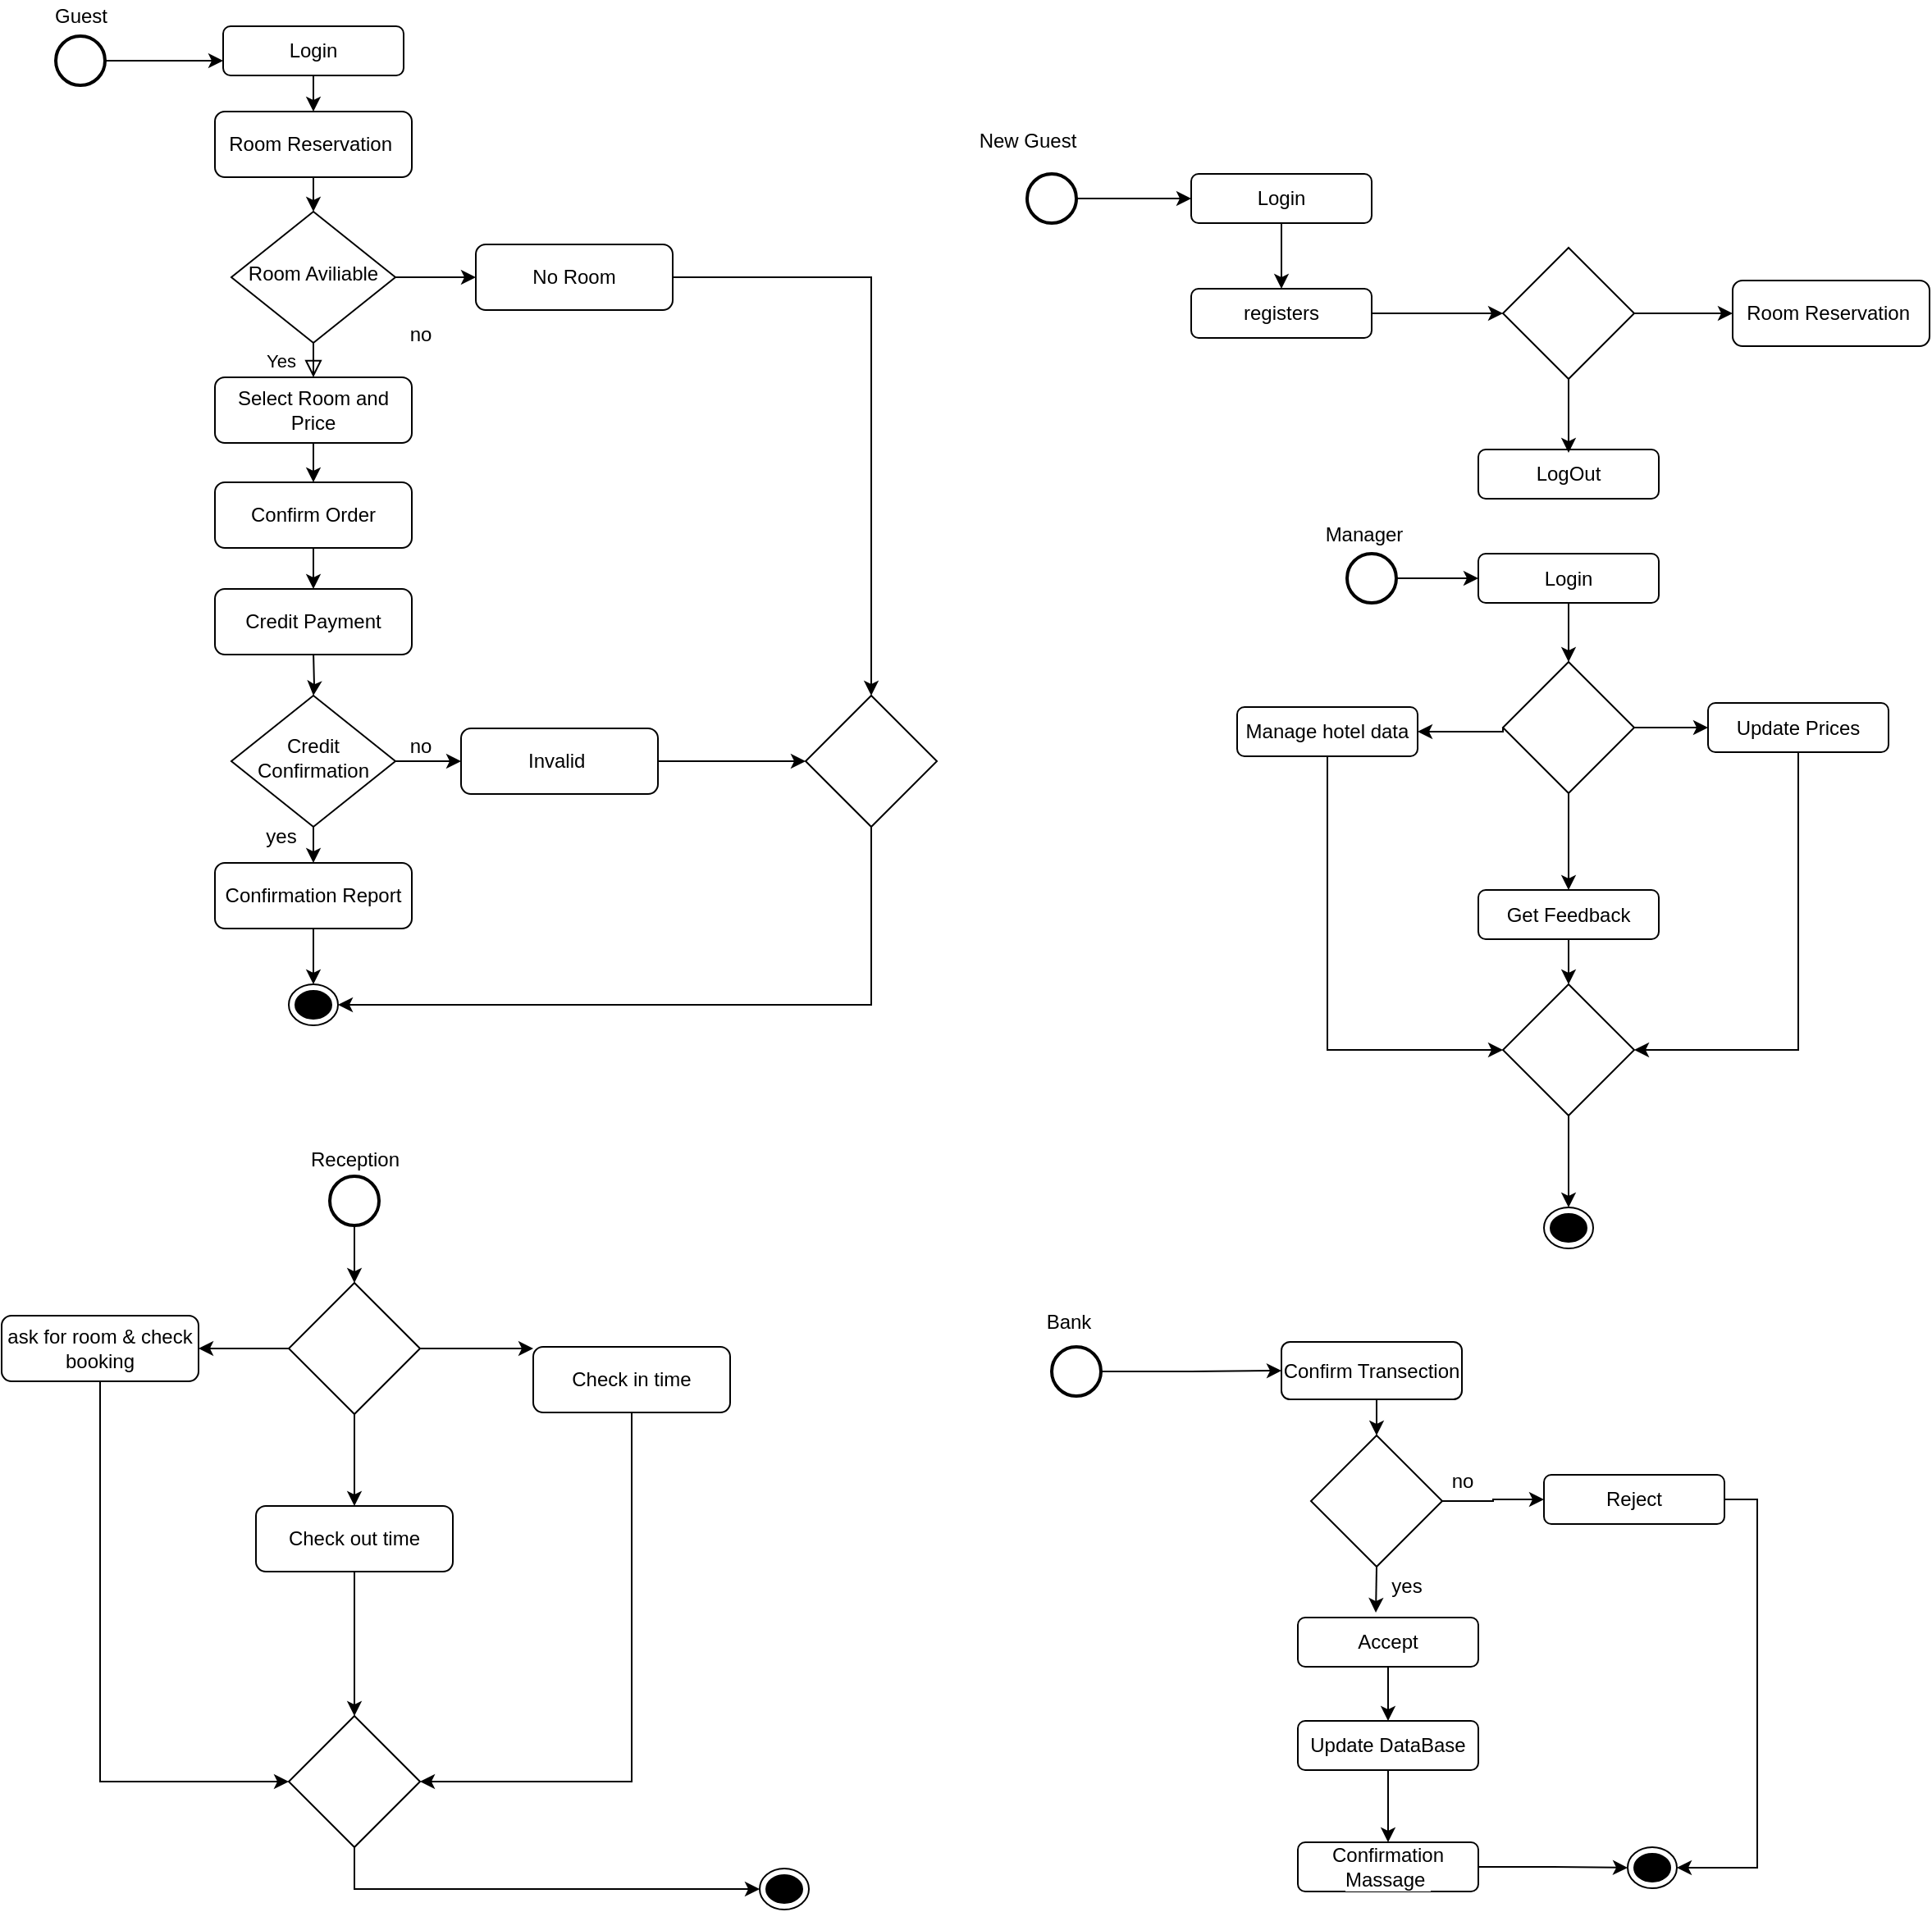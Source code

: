 <mxfile version="16.1.2" type="github">
  <diagram id="C5RBs43oDa-KdzZeNtuy" name="Page-1">
    <mxGraphModel dx="1085" dy="603" grid="1" gridSize="10" guides="1" tooltips="1" connect="1" arrows="1" fold="1" page="1" pageScale="1" pageWidth="827" pageHeight="1169" math="0" shadow="0">
      <root>
        <mxCell id="WIyWlLk6GJQsqaUBKTNV-0" />
        <mxCell id="WIyWlLk6GJQsqaUBKTNV-1" parent="WIyWlLk6GJQsqaUBKTNV-0" />
        <mxCell id="WIyWlLk6GJQsqaUBKTNV-4" value="Yes" style="rounded=0;html=1;jettySize=auto;orthogonalLoop=1;fontSize=11;endArrow=block;endFill=0;endSize=8;strokeWidth=1;shadow=0;labelBackgroundColor=none;edgeStyle=orthogonalEdgeStyle;" parent="WIyWlLk6GJQsqaUBKTNV-1" source="WIyWlLk6GJQsqaUBKTNV-6" target="WIyWlLk6GJQsqaUBKTNV-12" edge="1">
          <mxGeometry y="20" relative="1" as="geometry">
            <mxPoint as="offset" />
            <mxPoint x="220" y="290" as="targetPoint" />
          </mxGeometry>
        </mxCell>
        <mxCell id="gemn2ap4bUZ9MYAWAG_Z-2" style="edgeStyle=orthogonalEdgeStyle;rounded=0;orthogonalLoop=1;jettySize=auto;html=1;exitX=1;exitY=0.5;exitDx=0;exitDy=0;entryX=0;entryY=0.5;entryDx=0;entryDy=0;" parent="WIyWlLk6GJQsqaUBKTNV-1" source="WIyWlLk6GJQsqaUBKTNV-6" target="WIyWlLk6GJQsqaUBKTNV-7" edge="1">
          <mxGeometry relative="1" as="geometry" />
        </mxCell>
        <mxCell id="WIyWlLk6GJQsqaUBKTNV-6" value="Room Aviliable" style="rhombus;whiteSpace=wrap;html=1;shadow=0;fontFamily=Helvetica;fontSize=12;align=center;strokeWidth=1;spacing=6;spacingTop=-4;" parent="WIyWlLk6GJQsqaUBKTNV-1" vertex="1">
          <mxGeometry x="170" y="133" width="100" height="80" as="geometry" />
        </mxCell>
        <mxCell id="CvAbJRFlYa0OxBMG67ab-1" style="edgeStyle=orthogonalEdgeStyle;rounded=0;orthogonalLoop=1;jettySize=auto;html=1;exitX=1;exitY=0.5;exitDx=0;exitDy=0;entryX=0.5;entryY=0;entryDx=0;entryDy=0;" parent="WIyWlLk6GJQsqaUBKTNV-1" source="WIyWlLk6GJQsqaUBKTNV-7" target="CvAbJRFlYa0OxBMG67ab-0" edge="1">
          <mxGeometry relative="1" as="geometry" />
        </mxCell>
        <mxCell id="WIyWlLk6GJQsqaUBKTNV-7" value="No Room" style="rounded=1;whiteSpace=wrap;html=1;fontSize=12;glass=0;strokeWidth=1;shadow=0;" parent="WIyWlLk6GJQsqaUBKTNV-1" vertex="1">
          <mxGeometry x="319" y="153" width="120" height="40" as="geometry" />
        </mxCell>
        <mxCell id="WIyWlLk6GJQsqaUBKTNV-12" value="Select Room and Price" style="rounded=1;whiteSpace=wrap;html=1;fontSize=12;glass=0;strokeWidth=1;shadow=0;" parent="WIyWlLk6GJQsqaUBKTNV-1" vertex="1">
          <mxGeometry x="160" y="234" width="120" height="40" as="geometry" />
        </mxCell>
        <mxCell id="B1jqjsU7qTsS_S_Pzwoj-1" value="" style="ellipse;html=1;shape=endState;fillColor=#000000;strokeColor=#000000;" parent="WIyWlLk6GJQsqaUBKTNV-1" vertex="1">
          <mxGeometry x="205" y="604" width="30" height="25" as="geometry" />
        </mxCell>
        <mxCell id="B1jqjsU7qTsS_S_Pzwoj-24" style="edgeStyle=orthogonalEdgeStyle;rounded=0;orthogonalLoop=1;jettySize=auto;html=1;exitX=1;exitY=0.5;exitDx=0;exitDy=0;exitPerimeter=0;entryX=0;entryY=0.7;entryDx=0;entryDy=0;entryPerimeter=0;" parent="WIyWlLk6GJQsqaUBKTNV-1" source="B1jqjsU7qTsS_S_Pzwoj-2" target="B1jqjsU7qTsS_S_Pzwoj-5" edge="1">
          <mxGeometry relative="1" as="geometry">
            <mxPoint x="160" y="70" as="targetPoint" />
            <Array as="points">
              <mxPoint x="130" y="41" />
              <mxPoint x="130" y="41" />
            </Array>
          </mxGeometry>
        </mxCell>
        <mxCell id="B1jqjsU7qTsS_S_Pzwoj-2" value="" style="strokeWidth=2;html=1;shape=mxgraph.flowchart.start_2;whiteSpace=wrap;" parent="WIyWlLk6GJQsqaUBKTNV-1" vertex="1">
          <mxGeometry x="63" y="26" width="30" height="30" as="geometry" />
        </mxCell>
        <mxCell id="B1jqjsU7qTsS_S_Pzwoj-6" value="" style="edgeStyle=orthogonalEdgeStyle;rounded=0;orthogonalLoop=1;jettySize=auto;html=1;exitX=0.5;exitY=1;exitDx=0;exitDy=0;" parent="WIyWlLk6GJQsqaUBKTNV-1" source="EL7k_82J7arz3J5NXtjP-1" target="WIyWlLk6GJQsqaUBKTNV-6" edge="1">
          <mxGeometry relative="1" as="geometry">
            <mxPoint x="220" y="140" as="sourcePoint" />
          </mxGeometry>
        </mxCell>
        <mxCell id="EL7k_82J7arz3J5NXtjP-2" style="edgeStyle=orthogonalEdgeStyle;rounded=0;orthogonalLoop=1;jettySize=auto;html=1;exitX=0.5;exitY=1;exitDx=0;exitDy=0;entryX=0.5;entryY=0;entryDx=0;entryDy=0;" edge="1" parent="WIyWlLk6GJQsqaUBKTNV-1" source="B1jqjsU7qTsS_S_Pzwoj-5" target="EL7k_82J7arz3J5NXtjP-1">
          <mxGeometry relative="1" as="geometry">
            <mxPoint x="220" y="100" as="targetPoint" />
          </mxGeometry>
        </mxCell>
        <mxCell id="B1jqjsU7qTsS_S_Pzwoj-5" value="Login" style="rounded=1;whiteSpace=wrap;html=1;fontSize=12;glass=0;strokeWidth=1;shadow=0;" parent="WIyWlLk6GJQsqaUBKTNV-1" vertex="1">
          <mxGeometry x="165" y="20" width="110" height="30" as="geometry" />
        </mxCell>
        <mxCell id="B1jqjsU7qTsS_S_Pzwoj-7" value="" style="edgeStyle=orthogonalEdgeStyle;rounded=0;orthogonalLoop=1;jettySize=auto;html=1;exitX=0.5;exitY=1;exitDx=0;exitDy=0;entryX=0.5;entryY=0;entryDx=0;entryDy=0;" parent="WIyWlLk6GJQsqaUBKTNV-1" source="WIyWlLk6GJQsqaUBKTNV-12" target="EL7k_82J7arz3J5NXtjP-3" edge="1">
          <mxGeometry relative="1" as="geometry">
            <mxPoint x="230" y="160" as="sourcePoint" />
            <mxPoint x="220" y="361" as="targetPoint" />
          </mxGeometry>
        </mxCell>
        <mxCell id="B1jqjsU7qTsS_S_Pzwoj-10" style="edgeStyle=orthogonalEdgeStyle;rounded=0;orthogonalLoop=1;jettySize=auto;html=1;exitX=1;exitY=0.5;exitDx=0;exitDy=0;entryX=0;entryY=0.5;entryDx=0;entryDy=0;" parent="WIyWlLk6GJQsqaUBKTNV-1" source="B1jqjsU7qTsS_S_Pzwoj-8" target="B1jqjsU7qTsS_S_Pzwoj-15" edge="1">
          <mxGeometry relative="1" as="geometry">
            <mxPoint x="350" y="500" as="targetPoint" />
          </mxGeometry>
        </mxCell>
        <mxCell id="B1jqjsU7qTsS_S_Pzwoj-12" style="edgeStyle=orthogonalEdgeStyle;rounded=0;orthogonalLoop=1;jettySize=auto;html=1;exitX=0.5;exitY=1;exitDx=0;exitDy=0;entryX=0.5;entryY=0;entryDx=0;entryDy=0;" parent="WIyWlLk6GJQsqaUBKTNV-1" source="B1jqjsU7qTsS_S_Pzwoj-8" target="B1jqjsU7qTsS_S_Pzwoj-17" edge="1">
          <mxGeometry relative="1" as="geometry">
            <mxPoint x="220" y="570" as="targetPoint" />
          </mxGeometry>
        </mxCell>
        <mxCell id="B1jqjsU7qTsS_S_Pzwoj-8" value="Credit Confirmation" style="rhombus;whiteSpace=wrap;html=1;shadow=0;fontFamily=Helvetica;fontSize=12;align=center;strokeWidth=1;spacing=6;spacingTop=-4;" parent="WIyWlLk6GJQsqaUBKTNV-1" vertex="1">
          <mxGeometry x="170" y="428" width="100" height="80" as="geometry" />
        </mxCell>
        <mxCell id="B1jqjsU7qTsS_S_Pzwoj-9" value="" style="edgeStyle=orthogonalEdgeStyle;rounded=0;orthogonalLoop=1;jettySize=auto;html=1;exitX=0.5;exitY=1;exitDx=0;exitDy=0;" parent="WIyWlLk6GJQsqaUBKTNV-1" target="B1jqjsU7qTsS_S_Pzwoj-8" edge="1">
          <mxGeometry relative="1" as="geometry">
            <mxPoint x="220" y="401" as="sourcePoint" />
            <mxPoint x="230" y="400" as="targetPoint" />
          </mxGeometry>
        </mxCell>
        <mxCell id="B1jqjsU7qTsS_S_Pzwoj-13" value="no" style="text;html=1;align=center;verticalAlign=middle;resizable=0;points=[];autosize=1;strokeColor=none;fillColor=none;" parent="WIyWlLk6GJQsqaUBKTNV-1" vertex="1">
          <mxGeometry x="270" y="449" width="30" height="20" as="geometry" />
        </mxCell>
        <mxCell id="CvAbJRFlYa0OxBMG67ab-2" style="edgeStyle=orthogonalEdgeStyle;rounded=0;orthogonalLoop=1;jettySize=auto;html=1;exitX=1;exitY=0.5;exitDx=0;exitDy=0;entryX=0;entryY=0.5;entryDx=0;entryDy=0;" parent="WIyWlLk6GJQsqaUBKTNV-1" source="B1jqjsU7qTsS_S_Pzwoj-15" target="CvAbJRFlYa0OxBMG67ab-0" edge="1">
          <mxGeometry relative="1" as="geometry">
            <mxPoint x="500" y="468" as="targetPoint" />
          </mxGeometry>
        </mxCell>
        <mxCell id="B1jqjsU7qTsS_S_Pzwoj-15" value="Invalid&amp;nbsp;" style="rounded=1;whiteSpace=wrap;html=1;fontSize=12;glass=0;strokeWidth=1;shadow=0;" parent="WIyWlLk6GJQsqaUBKTNV-1" vertex="1">
          <mxGeometry x="310" y="448" width="120" height="40" as="geometry" />
        </mxCell>
        <mxCell id="B1jqjsU7qTsS_S_Pzwoj-16" value="yes" style="text;html=1;align=center;verticalAlign=middle;resizable=0;points=[];autosize=1;strokeColor=none;fillColor=none;" parent="WIyWlLk6GJQsqaUBKTNV-1" vertex="1">
          <mxGeometry x="185" y="504" width="30" height="20" as="geometry" />
        </mxCell>
        <mxCell id="B1jqjsU7qTsS_S_Pzwoj-20" value="" style="edgeStyle=orthogonalEdgeStyle;rounded=0;orthogonalLoop=1;jettySize=auto;html=1;" parent="WIyWlLk6GJQsqaUBKTNV-1" source="B1jqjsU7qTsS_S_Pzwoj-17" target="B1jqjsU7qTsS_S_Pzwoj-1" edge="1">
          <mxGeometry relative="1" as="geometry" />
        </mxCell>
        <mxCell id="B1jqjsU7qTsS_S_Pzwoj-17" value="Confirmation Report" style="rounded=1;whiteSpace=wrap;html=1;fontSize=12;glass=0;strokeWidth=1;shadow=0;" parent="WIyWlLk6GJQsqaUBKTNV-1" vertex="1">
          <mxGeometry x="160" y="530" width="120" height="40" as="geometry" />
        </mxCell>
        <mxCell id="B1jqjsU7qTsS_S_Pzwoj-23" value="no" style="text;html=1;align=center;verticalAlign=middle;resizable=0;points=[];autosize=1;strokeColor=none;fillColor=none;" parent="WIyWlLk6GJQsqaUBKTNV-1" vertex="1">
          <mxGeometry x="270" y="198" width="30" height="20" as="geometry" />
        </mxCell>
        <mxCell id="EL7k_82J7arz3J5NXtjP-0" style="edgeStyle=orthogonalEdgeStyle;rounded=0;orthogonalLoop=1;jettySize=auto;html=1;exitX=0.5;exitY=1;exitDx=0;exitDy=0;entryX=1;entryY=0.5;entryDx=0;entryDy=0;" edge="1" parent="WIyWlLk6GJQsqaUBKTNV-1" source="CvAbJRFlYa0OxBMG67ab-0" target="B1jqjsU7qTsS_S_Pzwoj-1">
          <mxGeometry relative="1" as="geometry" />
        </mxCell>
        <mxCell id="CvAbJRFlYa0OxBMG67ab-0" value="" style="rhombus;whiteSpace=wrap;html=1;" parent="WIyWlLk6GJQsqaUBKTNV-1" vertex="1">
          <mxGeometry x="520" y="428" width="80" height="80" as="geometry" />
        </mxCell>
        <mxCell id="EL7k_82J7arz3J5NXtjP-1" value="Room Reservation&lt;span style=&quot;white-space: pre&quot;&gt; &lt;/span&gt;" style="rounded=1;whiteSpace=wrap;html=1;fontSize=12;glass=0;strokeWidth=1;shadow=0;" vertex="1" parent="WIyWlLk6GJQsqaUBKTNV-1">
          <mxGeometry x="160" y="72" width="120" height="40" as="geometry" />
        </mxCell>
        <mxCell id="EL7k_82J7arz3J5NXtjP-5" style="edgeStyle=orthogonalEdgeStyle;rounded=0;orthogonalLoop=1;jettySize=auto;html=1;exitX=0.5;exitY=1;exitDx=0;exitDy=0;entryX=0.5;entryY=0;entryDx=0;entryDy=0;" edge="1" parent="WIyWlLk6GJQsqaUBKTNV-1" source="EL7k_82J7arz3J5NXtjP-3" target="EL7k_82J7arz3J5NXtjP-4">
          <mxGeometry relative="1" as="geometry" />
        </mxCell>
        <mxCell id="EL7k_82J7arz3J5NXtjP-3" value="&lt;span style=&quot;background-color: rgb(255 , 255 , 255)&quot;&gt;Confirm Order&lt;/span&gt;" style="rounded=1;whiteSpace=wrap;html=1;fontSize=12;glass=0;strokeWidth=1;shadow=0;" vertex="1" parent="WIyWlLk6GJQsqaUBKTNV-1">
          <mxGeometry x="160" y="298" width="120" height="40" as="geometry" />
        </mxCell>
        <mxCell id="EL7k_82J7arz3J5NXtjP-4" value="Credit Payment" style="rounded=1;whiteSpace=wrap;html=1;fontSize=12;glass=0;strokeWidth=1;shadow=0;" vertex="1" parent="WIyWlLk6GJQsqaUBKTNV-1">
          <mxGeometry x="160" y="363" width="120" height="40" as="geometry" />
        </mxCell>
        <mxCell id="EL7k_82J7arz3J5NXtjP-8" style="edgeStyle=orthogonalEdgeStyle;rounded=0;orthogonalLoop=1;jettySize=auto;html=1;exitX=1;exitY=0.5;exitDx=0;exitDy=0;exitPerimeter=0;" edge="1" parent="WIyWlLk6GJQsqaUBKTNV-1" source="EL7k_82J7arz3J5NXtjP-6" target="EL7k_82J7arz3J5NXtjP-7">
          <mxGeometry relative="1" as="geometry" />
        </mxCell>
        <mxCell id="EL7k_82J7arz3J5NXtjP-6" value="" style="strokeWidth=2;html=1;shape=mxgraph.flowchart.start_2;whiteSpace=wrap;" vertex="1" parent="WIyWlLk6GJQsqaUBKTNV-1">
          <mxGeometry x="655" y="110" width="30" height="30" as="geometry" />
        </mxCell>
        <mxCell id="EL7k_82J7arz3J5NXtjP-9" style="edgeStyle=orthogonalEdgeStyle;rounded=0;orthogonalLoop=1;jettySize=auto;html=1;exitX=0.5;exitY=1;exitDx=0;exitDy=0;entryX=0.5;entryY=0;entryDx=0;entryDy=0;" edge="1" parent="WIyWlLk6GJQsqaUBKTNV-1" source="EL7k_82J7arz3J5NXtjP-7" target="EL7k_82J7arz3J5NXtjP-10">
          <mxGeometry relative="1" as="geometry">
            <mxPoint x="810" y="180" as="targetPoint" />
          </mxGeometry>
        </mxCell>
        <mxCell id="EL7k_82J7arz3J5NXtjP-7" value="Login" style="rounded=1;whiteSpace=wrap;html=1;fontSize=12;glass=0;strokeWidth=1;shadow=0;" vertex="1" parent="WIyWlLk6GJQsqaUBKTNV-1">
          <mxGeometry x="755" y="110" width="110" height="30" as="geometry" />
        </mxCell>
        <mxCell id="EL7k_82J7arz3J5NXtjP-14" style="edgeStyle=orthogonalEdgeStyle;rounded=0;orthogonalLoop=1;jettySize=auto;html=1;exitX=1;exitY=0.5;exitDx=0;exitDy=0;" edge="1" parent="WIyWlLk6GJQsqaUBKTNV-1" source="EL7k_82J7arz3J5NXtjP-10">
          <mxGeometry relative="1" as="geometry">
            <mxPoint x="945" y="195" as="targetPoint" />
          </mxGeometry>
        </mxCell>
        <mxCell id="EL7k_82J7arz3J5NXtjP-10" value="&lt;span style=&quot;background-color: rgb(255 , 255 , 255)&quot;&gt;registers&lt;/span&gt;" style="rounded=1;whiteSpace=wrap;html=1;fontSize=12;glass=0;strokeWidth=1;shadow=0;" vertex="1" parent="WIyWlLk6GJQsqaUBKTNV-1">
          <mxGeometry x="755" y="180" width="110" height="30" as="geometry" />
        </mxCell>
        <mxCell id="EL7k_82J7arz3J5NXtjP-11" value="New Guest" style="text;html=1;align=center;verticalAlign=middle;resizable=0;points=[];autosize=1;strokeColor=none;fillColor=none;" vertex="1" parent="WIyWlLk6GJQsqaUBKTNV-1">
          <mxGeometry x="620" y="80" width="70" height="20" as="geometry" />
        </mxCell>
        <mxCell id="EL7k_82J7arz3J5NXtjP-13" value="LogOut" style="rounded=1;whiteSpace=wrap;html=1;fontSize=12;glass=0;strokeWidth=1;shadow=0;" vertex="1" parent="WIyWlLk6GJQsqaUBKTNV-1">
          <mxGeometry x="930" y="278" width="110" height="30" as="geometry" />
        </mxCell>
        <mxCell id="EL7k_82J7arz3J5NXtjP-16" style="edgeStyle=orthogonalEdgeStyle;rounded=0;orthogonalLoop=1;jettySize=auto;html=1;exitX=0.5;exitY=1;exitDx=0;exitDy=0;" edge="1" parent="WIyWlLk6GJQsqaUBKTNV-1" source="EL7k_82J7arz3J5NXtjP-15">
          <mxGeometry relative="1" as="geometry">
            <mxPoint x="985" y="280" as="targetPoint" />
          </mxGeometry>
        </mxCell>
        <mxCell id="EL7k_82J7arz3J5NXtjP-17" style="edgeStyle=orthogonalEdgeStyle;rounded=0;orthogonalLoop=1;jettySize=auto;html=1;exitX=1;exitY=0.5;exitDx=0;exitDy=0;" edge="1" parent="WIyWlLk6GJQsqaUBKTNV-1" source="EL7k_82J7arz3J5NXtjP-15">
          <mxGeometry relative="1" as="geometry">
            <mxPoint x="1085" y="195" as="targetPoint" />
          </mxGeometry>
        </mxCell>
        <mxCell id="EL7k_82J7arz3J5NXtjP-15" value="" style="rhombus;whiteSpace=wrap;html=1;" vertex="1" parent="WIyWlLk6GJQsqaUBKTNV-1">
          <mxGeometry x="945" y="155" width="80" height="80" as="geometry" />
        </mxCell>
        <mxCell id="EL7k_82J7arz3J5NXtjP-18" value="Room Reservation&lt;span style=&quot;white-space: pre&quot;&gt; &lt;/span&gt;" style="rounded=1;whiteSpace=wrap;html=1;fontSize=12;glass=0;strokeWidth=1;shadow=0;" vertex="1" parent="WIyWlLk6GJQsqaUBKTNV-1">
          <mxGeometry x="1085" y="175" width="120" height="40" as="geometry" />
        </mxCell>
        <mxCell id="EL7k_82J7arz3J5NXtjP-22" style="edgeStyle=orthogonalEdgeStyle;rounded=0;orthogonalLoop=1;jettySize=auto;html=1;exitX=1;exitY=0.5;exitDx=0;exitDy=0;exitPerimeter=0;entryX=0;entryY=0.5;entryDx=0;entryDy=0;" edge="1" parent="WIyWlLk6GJQsqaUBKTNV-1" source="EL7k_82J7arz3J5NXtjP-19" target="EL7k_82J7arz3J5NXtjP-20">
          <mxGeometry relative="1" as="geometry" />
        </mxCell>
        <mxCell id="EL7k_82J7arz3J5NXtjP-19" value="" style="strokeWidth=2;html=1;shape=mxgraph.flowchart.start_2;whiteSpace=wrap;" vertex="1" parent="WIyWlLk6GJQsqaUBKTNV-1">
          <mxGeometry x="850" y="341.5" width="30" height="30" as="geometry" />
        </mxCell>
        <mxCell id="EL7k_82J7arz3J5NXtjP-28" style="edgeStyle=orthogonalEdgeStyle;rounded=0;orthogonalLoop=1;jettySize=auto;html=1;exitX=0.5;exitY=1;exitDx=0;exitDy=0;entryX=0.5;entryY=0;entryDx=0;entryDy=0;" edge="1" parent="WIyWlLk6GJQsqaUBKTNV-1" source="EL7k_82J7arz3J5NXtjP-20" target="EL7k_82J7arz3J5NXtjP-27">
          <mxGeometry relative="1" as="geometry" />
        </mxCell>
        <mxCell id="EL7k_82J7arz3J5NXtjP-20" value="Login" style="rounded=1;whiteSpace=wrap;html=1;fontSize=12;glass=0;strokeWidth=1;shadow=0;" vertex="1" parent="WIyWlLk6GJQsqaUBKTNV-1">
          <mxGeometry x="930" y="341.5" width="110" height="30" as="geometry" />
        </mxCell>
        <mxCell id="EL7k_82J7arz3J5NXtjP-33" style="edgeStyle=orthogonalEdgeStyle;rounded=0;orthogonalLoop=1;jettySize=auto;html=1;exitX=0.5;exitY=1;exitDx=0;exitDy=0;entryX=0.5;entryY=0;entryDx=0;entryDy=0;" edge="1" parent="WIyWlLk6GJQsqaUBKTNV-1" source="EL7k_82J7arz3J5NXtjP-24" target="EL7k_82J7arz3J5NXtjP-32">
          <mxGeometry relative="1" as="geometry" />
        </mxCell>
        <mxCell id="EL7k_82J7arz3J5NXtjP-24" value="&lt;span style=&quot;background-color: rgb(255 , 255 , 255)&quot;&gt;Get Feedback&lt;/span&gt;" style="rounded=1;whiteSpace=wrap;html=1;fontSize=12;glass=0;strokeWidth=1;shadow=0;" vertex="1" parent="WIyWlLk6GJQsqaUBKTNV-1">
          <mxGeometry x="930" y="546.5" width="110" height="30" as="geometry" />
        </mxCell>
        <mxCell id="EL7k_82J7arz3J5NXtjP-34" style="edgeStyle=orthogonalEdgeStyle;rounded=0;orthogonalLoop=1;jettySize=auto;html=1;exitX=0.5;exitY=1;exitDx=0;exitDy=0;entryX=1;entryY=0.5;entryDx=0;entryDy=0;" edge="1" parent="WIyWlLk6GJQsqaUBKTNV-1" source="EL7k_82J7arz3J5NXtjP-25" target="EL7k_82J7arz3J5NXtjP-32">
          <mxGeometry relative="1" as="geometry" />
        </mxCell>
        <mxCell id="EL7k_82J7arz3J5NXtjP-25" value="&lt;span style=&quot;background-color: rgb(255 , 255 , 255)&quot;&gt;Update Prices&lt;/span&gt;" style="rounded=1;whiteSpace=wrap;html=1;fontSize=12;glass=0;strokeWidth=1;shadow=0;" vertex="1" parent="WIyWlLk6GJQsqaUBKTNV-1">
          <mxGeometry x="1070" y="432.5" width="110" height="30" as="geometry" />
        </mxCell>
        <mxCell id="EL7k_82J7arz3J5NXtjP-35" style="edgeStyle=orthogonalEdgeStyle;rounded=0;orthogonalLoop=1;jettySize=auto;html=1;exitX=0.5;exitY=1;exitDx=0;exitDy=0;entryX=0;entryY=0.5;entryDx=0;entryDy=0;" edge="1" parent="WIyWlLk6GJQsqaUBKTNV-1" source="EL7k_82J7arz3J5NXtjP-26" target="EL7k_82J7arz3J5NXtjP-32">
          <mxGeometry relative="1" as="geometry" />
        </mxCell>
        <mxCell id="EL7k_82J7arz3J5NXtjP-26" value="&lt;span style=&quot;background-color: rgb(255 , 255 , 255)&quot;&gt;Manage hotel data&lt;/span&gt;" style="rounded=1;whiteSpace=wrap;html=1;fontSize=12;glass=0;strokeWidth=1;shadow=0;" vertex="1" parent="WIyWlLk6GJQsqaUBKTNV-1">
          <mxGeometry x="783" y="435" width="110" height="30" as="geometry" />
        </mxCell>
        <mxCell id="EL7k_82J7arz3J5NXtjP-29" style="edgeStyle=orthogonalEdgeStyle;rounded=0;orthogonalLoop=1;jettySize=auto;html=1;exitX=1;exitY=0.5;exitDx=0;exitDy=0;entryX=0;entryY=0.5;entryDx=0;entryDy=0;" edge="1" parent="WIyWlLk6GJQsqaUBKTNV-1" source="EL7k_82J7arz3J5NXtjP-27" target="EL7k_82J7arz3J5NXtjP-25">
          <mxGeometry relative="1" as="geometry" />
        </mxCell>
        <mxCell id="EL7k_82J7arz3J5NXtjP-30" style="edgeStyle=orthogonalEdgeStyle;rounded=0;orthogonalLoop=1;jettySize=auto;html=1;exitX=0;exitY=0.5;exitDx=0;exitDy=0;" edge="1" parent="WIyWlLk6GJQsqaUBKTNV-1" source="EL7k_82J7arz3J5NXtjP-27" target="EL7k_82J7arz3J5NXtjP-26">
          <mxGeometry relative="1" as="geometry">
            <mxPoint x="893" y="448" as="targetPoint" />
            <Array as="points">
              <mxPoint x="945" y="450" />
            </Array>
          </mxGeometry>
        </mxCell>
        <mxCell id="EL7k_82J7arz3J5NXtjP-31" style="edgeStyle=orthogonalEdgeStyle;rounded=0;orthogonalLoop=1;jettySize=auto;html=1;exitX=0.5;exitY=1;exitDx=0;exitDy=0;entryX=0.5;entryY=0;entryDx=0;entryDy=0;" edge="1" parent="WIyWlLk6GJQsqaUBKTNV-1" source="EL7k_82J7arz3J5NXtjP-27" target="EL7k_82J7arz3J5NXtjP-24">
          <mxGeometry relative="1" as="geometry" />
        </mxCell>
        <mxCell id="EL7k_82J7arz3J5NXtjP-27" value="" style="rhombus;whiteSpace=wrap;html=1;" vertex="1" parent="WIyWlLk6GJQsqaUBKTNV-1">
          <mxGeometry x="945" y="407.5" width="80" height="80" as="geometry" />
        </mxCell>
        <mxCell id="EL7k_82J7arz3J5NXtjP-37" style="edgeStyle=orthogonalEdgeStyle;rounded=0;orthogonalLoop=1;jettySize=auto;html=1;exitX=0.5;exitY=1;exitDx=0;exitDy=0;entryX=0.5;entryY=0;entryDx=0;entryDy=0;" edge="1" parent="WIyWlLk6GJQsqaUBKTNV-1" source="EL7k_82J7arz3J5NXtjP-32" target="EL7k_82J7arz3J5NXtjP-36">
          <mxGeometry relative="1" as="geometry" />
        </mxCell>
        <mxCell id="EL7k_82J7arz3J5NXtjP-32" value="" style="rhombus;whiteSpace=wrap;html=1;" vertex="1" parent="WIyWlLk6GJQsqaUBKTNV-1">
          <mxGeometry x="945" y="604" width="80" height="80" as="geometry" />
        </mxCell>
        <mxCell id="EL7k_82J7arz3J5NXtjP-36" value="" style="ellipse;html=1;shape=endState;fillColor=#000000;strokeColor=#000000;" vertex="1" parent="WIyWlLk6GJQsqaUBKTNV-1">
          <mxGeometry x="970" y="740" width="30" height="25" as="geometry" />
        </mxCell>
        <mxCell id="EL7k_82J7arz3J5NXtjP-48" style="edgeStyle=orthogonalEdgeStyle;rounded=0;orthogonalLoop=1;jettySize=auto;html=1;exitX=0.5;exitY=1;exitDx=0;exitDy=0;exitPerimeter=0;entryX=0.5;entryY=0;entryDx=0;entryDy=0;" edge="1" parent="WIyWlLk6GJQsqaUBKTNV-1" source="EL7k_82J7arz3J5NXtjP-39" target="EL7k_82J7arz3J5NXtjP-44">
          <mxGeometry relative="1" as="geometry" />
        </mxCell>
        <mxCell id="EL7k_82J7arz3J5NXtjP-39" value="" style="strokeWidth=2;html=1;shape=mxgraph.flowchart.start_2;whiteSpace=wrap;" vertex="1" parent="WIyWlLk6GJQsqaUBKTNV-1">
          <mxGeometry x="230" y="721" width="30" height="30" as="geometry" />
        </mxCell>
        <mxCell id="EL7k_82J7arz3J5NXtjP-40" value="Reception" style="text;html=1;align=center;verticalAlign=middle;resizable=0;points=[];autosize=1;strokeColor=none;fillColor=none;" vertex="1" parent="WIyWlLk6GJQsqaUBKTNV-1">
          <mxGeometry x="210" y="701" width="70" height="20" as="geometry" />
        </mxCell>
        <mxCell id="EL7k_82J7arz3J5NXtjP-51" style="edgeStyle=orthogonalEdgeStyle;rounded=0;orthogonalLoop=1;jettySize=auto;html=1;exitX=0.5;exitY=1;exitDx=0;exitDy=0;entryX=0;entryY=0.5;entryDx=0;entryDy=0;" edge="1" parent="WIyWlLk6GJQsqaUBKTNV-1" source="EL7k_82J7arz3J5NXtjP-41" target="EL7k_82J7arz3J5NXtjP-49">
          <mxGeometry relative="1" as="geometry">
            <mxPoint x="205" y="1081" as="targetPoint" />
          </mxGeometry>
        </mxCell>
        <mxCell id="EL7k_82J7arz3J5NXtjP-41" value="&lt;span style=&quot;background-color: rgb(255 , 255 , 255)&quot;&gt;ask for room &amp;amp; check booking&lt;/span&gt;" style="rounded=1;whiteSpace=wrap;html=1;fontSize=12;glass=0;strokeWidth=1;shadow=0;" vertex="1" parent="WIyWlLk6GJQsqaUBKTNV-1">
          <mxGeometry x="30" y="806" width="120" height="40" as="geometry" />
        </mxCell>
        <mxCell id="EL7k_82J7arz3J5NXtjP-50" style="edgeStyle=orthogonalEdgeStyle;rounded=0;orthogonalLoop=1;jettySize=auto;html=1;exitX=0.5;exitY=1;exitDx=0;exitDy=0;entryX=1;entryY=0.5;entryDx=0;entryDy=0;" edge="1" parent="WIyWlLk6GJQsqaUBKTNV-1" target="EL7k_82J7arz3J5NXtjP-49">
          <mxGeometry relative="1" as="geometry">
            <mxPoint x="414" y="846" as="sourcePoint" />
            <mxPoint x="285" y="1081" as="targetPoint" />
            <Array as="points">
              <mxPoint x="414" y="1090" />
            </Array>
          </mxGeometry>
        </mxCell>
        <mxCell id="EL7k_82J7arz3J5NXtjP-42" value="&lt;span style=&quot;background-color: rgb(255 , 255 , 255)&quot;&gt;Check in time&lt;/span&gt;" style="rounded=1;whiteSpace=wrap;html=1;fontSize=12;glass=0;strokeWidth=1;shadow=0;" vertex="1" parent="WIyWlLk6GJQsqaUBKTNV-1">
          <mxGeometry x="354" y="825" width="120" height="40" as="geometry" />
        </mxCell>
        <mxCell id="EL7k_82J7arz3J5NXtjP-52" style="edgeStyle=orthogonalEdgeStyle;rounded=0;orthogonalLoop=1;jettySize=auto;html=1;exitX=0.5;exitY=1;exitDx=0;exitDy=0;entryX=0.5;entryY=0;entryDx=0;entryDy=0;" edge="1" parent="WIyWlLk6GJQsqaUBKTNV-1" source="EL7k_82J7arz3J5NXtjP-43" target="EL7k_82J7arz3J5NXtjP-49">
          <mxGeometry relative="1" as="geometry">
            <mxPoint x="245" y="1041" as="targetPoint" />
          </mxGeometry>
        </mxCell>
        <mxCell id="EL7k_82J7arz3J5NXtjP-43" value="&lt;span style=&quot;background-color: rgb(255 , 255 , 255)&quot;&gt;Check out time&lt;/span&gt;" style="rounded=1;whiteSpace=wrap;html=1;fontSize=12;glass=0;strokeWidth=1;shadow=0;" vertex="1" parent="WIyWlLk6GJQsqaUBKTNV-1">
          <mxGeometry x="185" y="922" width="120" height="40" as="geometry" />
        </mxCell>
        <mxCell id="EL7k_82J7arz3J5NXtjP-45" style="edgeStyle=orthogonalEdgeStyle;rounded=0;orthogonalLoop=1;jettySize=auto;html=1;exitX=0.5;exitY=1;exitDx=0;exitDy=0;entryX=0.5;entryY=0;entryDx=0;entryDy=0;" edge="1" parent="WIyWlLk6GJQsqaUBKTNV-1" source="EL7k_82J7arz3J5NXtjP-44" target="EL7k_82J7arz3J5NXtjP-43">
          <mxGeometry relative="1" as="geometry" />
        </mxCell>
        <mxCell id="EL7k_82J7arz3J5NXtjP-46" style="edgeStyle=orthogonalEdgeStyle;rounded=0;orthogonalLoop=1;jettySize=auto;html=1;exitX=1;exitY=0.5;exitDx=0;exitDy=0;entryX=0;entryY=0.5;entryDx=0;entryDy=0;" edge="1" parent="WIyWlLk6GJQsqaUBKTNV-1" source="EL7k_82J7arz3J5NXtjP-44">
          <mxGeometry relative="1" as="geometry">
            <mxPoint x="354" y="826" as="targetPoint" />
          </mxGeometry>
        </mxCell>
        <mxCell id="EL7k_82J7arz3J5NXtjP-47" style="edgeStyle=orthogonalEdgeStyle;rounded=0;orthogonalLoop=1;jettySize=auto;html=1;exitX=0;exitY=0.5;exitDx=0;exitDy=0;" edge="1" parent="WIyWlLk6GJQsqaUBKTNV-1" source="EL7k_82J7arz3J5NXtjP-44" target="EL7k_82J7arz3J5NXtjP-41">
          <mxGeometry relative="1" as="geometry" />
        </mxCell>
        <mxCell id="EL7k_82J7arz3J5NXtjP-44" value="" style="rhombus;whiteSpace=wrap;html=1;" vertex="1" parent="WIyWlLk6GJQsqaUBKTNV-1">
          <mxGeometry x="205" y="786" width="80" height="80" as="geometry" />
        </mxCell>
        <mxCell id="EL7k_82J7arz3J5NXtjP-54" style="edgeStyle=orthogonalEdgeStyle;rounded=0;orthogonalLoop=1;jettySize=auto;html=1;exitX=0.5;exitY=1;exitDx=0;exitDy=0;entryX=0;entryY=0.5;entryDx=0;entryDy=0;" edge="1" parent="WIyWlLk6GJQsqaUBKTNV-1" source="EL7k_82J7arz3J5NXtjP-49" target="EL7k_82J7arz3J5NXtjP-53">
          <mxGeometry relative="1" as="geometry" />
        </mxCell>
        <mxCell id="EL7k_82J7arz3J5NXtjP-49" value="" style="rhombus;whiteSpace=wrap;html=1;" vertex="1" parent="WIyWlLk6GJQsqaUBKTNV-1">
          <mxGeometry x="205" y="1050" width="80" height="80" as="geometry" />
        </mxCell>
        <mxCell id="EL7k_82J7arz3J5NXtjP-53" value="" style="ellipse;html=1;shape=endState;fillColor=#000000;strokeColor=#000000;" vertex="1" parent="WIyWlLk6GJQsqaUBKTNV-1">
          <mxGeometry x="492" y="1143" width="30" height="25" as="geometry" />
        </mxCell>
        <mxCell id="EL7k_82J7arz3J5NXtjP-58" style="edgeStyle=orthogonalEdgeStyle;rounded=0;orthogonalLoop=1;jettySize=auto;html=1;exitX=1;exitY=0.5;exitDx=0;exitDy=0;exitPerimeter=0;" edge="1" parent="WIyWlLk6GJQsqaUBKTNV-1" source="EL7k_82J7arz3J5NXtjP-55" target="EL7k_82J7arz3J5NXtjP-57">
          <mxGeometry relative="1" as="geometry" />
        </mxCell>
        <mxCell id="EL7k_82J7arz3J5NXtjP-55" value="" style="strokeWidth=2;html=1;shape=mxgraph.flowchart.start_2;whiteSpace=wrap;" vertex="1" parent="WIyWlLk6GJQsqaUBKTNV-1">
          <mxGeometry x="670" y="825" width="30" height="30" as="geometry" />
        </mxCell>
        <mxCell id="EL7k_82J7arz3J5NXtjP-64" style="edgeStyle=orthogonalEdgeStyle;rounded=0;orthogonalLoop=1;jettySize=auto;html=1;exitX=0.5;exitY=1;exitDx=0;exitDy=0;entryX=0.5;entryY=0;entryDx=0;entryDy=0;" edge="1" parent="WIyWlLk6GJQsqaUBKTNV-1" source="EL7k_82J7arz3J5NXtjP-57" target="EL7k_82J7arz3J5NXtjP-63">
          <mxGeometry relative="1" as="geometry" />
        </mxCell>
        <mxCell id="EL7k_82J7arz3J5NXtjP-57" value="&lt;span style=&quot;background-color: rgb(255 , 255 , 255)&quot;&gt;Confirm Transection&lt;/span&gt;" style="rounded=1;whiteSpace=wrap;html=1;fontSize=12;glass=0;strokeWidth=1;shadow=0;" vertex="1" parent="WIyWlLk6GJQsqaUBKTNV-1">
          <mxGeometry x="810" y="822" width="110" height="35" as="geometry" />
        </mxCell>
        <mxCell id="EL7k_82J7arz3J5NXtjP-79" style="edgeStyle=orthogonalEdgeStyle;rounded=0;orthogonalLoop=1;jettySize=auto;html=1;exitX=1;exitY=0.5;exitDx=0;exitDy=0;entryX=0;entryY=0.5;entryDx=0;entryDy=0;" edge="1" parent="WIyWlLk6GJQsqaUBKTNV-1" source="EL7k_82J7arz3J5NXtjP-59" target="EL7k_82J7arz3J5NXtjP-76">
          <mxGeometry relative="1" as="geometry" />
        </mxCell>
        <mxCell id="EL7k_82J7arz3J5NXtjP-59" value="&lt;span style=&quot;background-color: rgb(255 , 255 , 255)&quot;&gt;Confirmation Massage&amp;nbsp;&lt;/span&gt;" style="rounded=1;whiteSpace=wrap;html=1;fontSize=12;glass=0;strokeWidth=1;shadow=0;" vertex="1" parent="WIyWlLk6GJQsqaUBKTNV-1">
          <mxGeometry x="820" y="1127" width="110" height="30" as="geometry" />
        </mxCell>
        <mxCell id="EL7k_82J7arz3J5NXtjP-78" style="edgeStyle=orthogonalEdgeStyle;rounded=0;orthogonalLoop=1;jettySize=auto;html=1;exitX=1;exitY=0.5;exitDx=0;exitDy=0;entryX=1;entryY=0.5;entryDx=0;entryDy=0;" edge="1" parent="WIyWlLk6GJQsqaUBKTNV-1" source="EL7k_82J7arz3J5NXtjP-60" target="EL7k_82J7arz3J5NXtjP-76">
          <mxGeometry relative="1" as="geometry" />
        </mxCell>
        <mxCell id="EL7k_82J7arz3J5NXtjP-60" value="&lt;span style=&quot;background-color: rgb(255 , 255 , 255)&quot;&gt;Reject&lt;/span&gt;" style="rounded=1;whiteSpace=wrap;html=1;fontSize=12;glass=0;strokeWidth=1;shadow=0;" vertex="1" parent="WIyWlLk6GJQsqaUBKTNV-1">
          <mxGeometry x="970" y="903" width="110" height="30" as="geometry" />
        </mxCell>
        <mxCell id="EL7k_82J7arz3J5NXtjP-81" style="edgeStyle=orthogonalEdgeStyle;rounded=0;orthogonalLoop=1;jettySize=auto;html=1;exitX=0.5;exitY=1;exitDx=0;exitDy=0;entryX=0.5;entryY=0;entryDx=0;entryDy=0;" edge="1" parent="WIyWlLk6GJQsqaUBKTNV-1" source="EL7k_82J7arz3J5NXtjP-61" target="EL7k_82J7arz3J5NXtjP-59">
          <mxGeometry relative="1" as="geometry" />
        </mxCell>
        <mxCell id="EL7k_82J7arz3J5NXtjP-61" value="&lt;span style=&quot;background-color: rgb(255 , 255 , 255)&quot;&gt;Update DataBase&lt;/span&gt;" style="rounded=1;whiteSpace=wrap;html=1;fontSize=12;glass=0;strokeWidth=1;shadow=0;" vertex="1" parent="WIyWlLk6GJQsqaUBKTNV-1">
          <mxGeometry x="820" y="1053" width="110" height="30" as="geometry" />
        </mxCell>
        <mxCell id="EL7k_82J7arz3J5NXtjP-80" style="edgeStyle=orthogonalEdgeStyle;rounded=0;orthogonalLoop=1;jettySize=auto;html=1;exitX=0.5;exitY=1;exitDx=0;exitDy=0;" edge="1" parent="WIyWlLk6GJQsqaUBKTNV-1" source="EL7k_82J7arz3J5NXtjP-62" target="EL7k_82J7arz3J5NXtjP-61">
          <mxGeometry relative="1" as="geometry" />
        </mxCell>
        <mxCell id="EL7k_82J7arz3J5NXtjP-62" value="&lt;span style=&quot;background-color: rgb(255 , 255 , 255)&quot;&gt;Accept&lt;/span&gt;" style="rounded=1;whiteSpace=wrap;html=1;fontSize=12;glass=0;strokeWidth=1;shadow=0;" vertex="1" parent="WIyWlLk6GJQsqaUBKTNV-1">
          <mxGeometry x="820" y="990" width="110" height="30" as="geometry" />
        </mxCell>
        <mxCell id="EL7k_82J7arz3J5NXtjP-65" style="edgeStyle=orthogonalEdgeStyle;rounded=0;orthogonalLoop=1;jettySize=auto;html=1;exitX=1;exitY=0.5;exitDx=0;exitDy=0;entryX=0;entryY=0.5;entryDx=0;entryDy=0;" edge="1" parent="WIyWlLk6GJQsqaUBKTNV-1" source="EL7k_82J7arz3J5NXtjP-63" target="EL7k_82J7arz3J5NXtjP-60">
          <mxGeometry relative="1" as="geometry" />
        </mxCell>
        <mxCell id="EL7k_82J7arz3J5NXtjP-67" style="edgeStyle=orthogonalEdgeStyle;rounded=0;orthogonalLoop=1;jettySize=auto;html=1;exitX=0.5;exitY=1;exitDx=0;exitDy=0;entryX=0.432;entryY=-0.1;entryDx=0;entryDy=0;entryPerimeter=0;" edge="1" parent="WIyWlLk6GJQsqaUBKTNV-1" source="EL7k_82J7arz3J5NXtjP-63" target="EL7k_82J7arz3J5NXtjP-62">
          <mxGeometry relative="1" as="geometry" />
        </mxCell>
        <mxCell id="EL7k_82J7arz3J5NXtjP-63" value="" style="rhombus;whiteSpace=wrap;html=1;" vertex="1" parent="WIyWlLk6GJQsqaUBKTNV-1">
          <mxGeometry x="828" y="879" width="80" height="80" as="geometry" />
        </mxCell>
        <mxCell id="EL7k_82J7arz3J5NXtjP-68" value="no" style="text;html=1;align=center;verticalAlign=middle;resizable=0;points=[];autosize=1;strokeColor=none;fillColor=none;" vertex="1" parent="WIyWlLk6GJQsqaUBKTNV-1">
          <mxGeometry x="905" y="897" width="30" height="20" as="geometry" />
        </mxCell>
        <mxCell id="EL7k_82J7arz3J5NXtjP-69" value="yes" style="text;html=1;align=center;verticalAlign=middle;resizable=0;points=[];autosize=1;strokeColor=none;fillColor=none;" vertex="1" parent="WIyWlLk6GJQsqaUBKTNV-1">
          <mxGeometry x="871" y="961" width="30" height="20" as="geometry" />
        </mxCell>
        <mxCell id="EL7k_82J7arz3J5NXtjP-76" value="" style="ellipse;html=1;shape=endState;fillColor=#000000;strokeColor=#000000;" vertex="1" parent="WIyWlLk6GJQsqaUBKTNV-1">
          <mxGeometry x="1021" y="1130" width="30" height="25" as="geometry" />
        </mxCell>
        <mxCell id="EL7k_82J7arz3J5NXtjP-82" value="Bank" style="text;html=1;align=center;verticalAlign=middle;resizable=0;points=[];autosize=1;strokeColor=none;fillColor=none;" vertex="1" parent="WIyWlLk6GJQsqaUBKTNV-1">
          <mxGeometry x="660" y="800" width="40" height="20" as="geometry" />
        </mxCell>
        <mxCell id="EL7k_82J7arz3J5NXtjP-83" value="&lt;span style=&quot;background-color: rgb(255 , 255 , 255)&quot;&gt;Manager&lt;/span&gt;" style="text;html=1;align=center;verticalAlign=middle;resizable=0;points=[];autosize=1;strokeColor=none;fillColor=none;" vertex="1" parent="WIyWlLk6GJQsqaUBKTNV-1">
          <mxGeometry x="830" y="320" width="60" height="20" as="geometry" />
        </mxCell>
        <mxCell id="EL7k_82J7arz3J5NXtjP-84" value="Guest" style="text;html=1;align=center;verticalAlign=middle;resizable=0;points=[];autosize=1;strokeColor=none;fillColor=none;" vertex="1" parent="WIyWlLk6GJQsqaUBKTNV-1">
          <mxGeometry x="53" y="4" width="50" height="20" as="geometry" />
        </mxCell>
      </root>
    </mxGraphModel>
  </diagram>
</mxfile>
